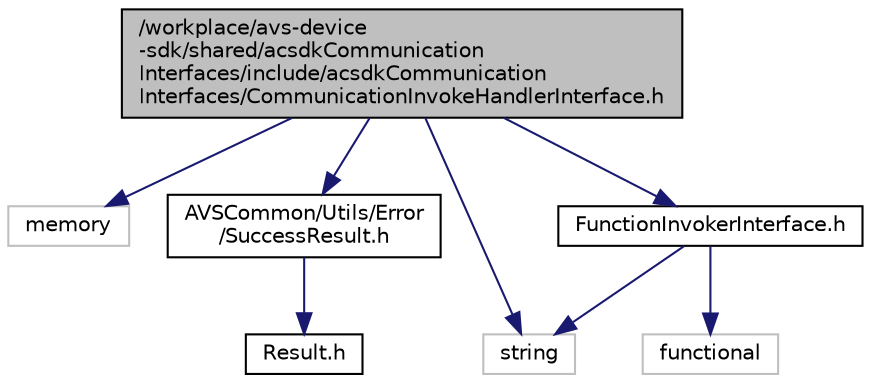 digraph "/workplace/avs-device-sdk/shared/acsdkCommunicationInterfaces/include/acsdkCommunicationInterfaces/CommunicationInvokeHandlerInterface.h"
{
  edge [fontname="Helvetica",fontsize="10",labelfontname="Helvetica",labelfontsize="10"];
  node [fontname="Helvetica",fontsize="10",shape=record];
  Node0 [label="/workplace/avs-device\l-sdk/shared/acsdkCommunication\lInterfaces/include/acsdkCommunication\lInterfaces/CommunicationInvokeHandlerInterface.h",height=0.2,width=0.4,color="black", fillcolor="grey75", style="filled", fontcolor="black"];
  Node0 -> Node1 [color="midnightblue",fontsize="10",style="solid",fontname="Helvetica"];
  Node1 [label="memory",height=0.2,width=0.4,color="grey75", fillcolor="white", style="filled"];
  Node0 -> Node2 [color="midnightblue",fontsize="10",style="solid",fontname="Helvetica"];
  Node2 [label="string",height=0.2,width=0.4,color="grey75", fillcolor="white", style="filled"];
  Node0 -> Node3 [color="midnightblue",fontsize="10",style="solid",fontname="Helvetica"];
  Node3 [label="AVSCommon/Utils/Error\l/SuccessResult.h",height=0.2,width=0.4,color="black", fillcolor="white", style="filled",URL="$_success_result_8h.html"];
  Node3 -> Node4 [color="midnightblue",fontsize="10",style="solid",fontname="Helvetica"];
  Node4 [label="Result.h",height=0.2,width=0.4,color="black", fillcolor="white", style="filled",URL="$_result_8h.html"];
  Node0 -> Node5 [color="midnightblue",fontsize="10",style="solid",fontname="Helvetica"];
  Node5 [label="FunctionInvokerInterface.h",height=0.2,width=0.4,color="black", fillcolor="white", style="filled",URL="$_function_invoker_interface_8h.html"];
  Node5 -> Node6 [color="midnightblue",fontsize="10",style="solid",fontname="Helvetica"];
  Node6 [label="functional",height=0.2,width=0.4,color="grey75", fillcolor="white", style="filled"];
  Node5 -> Node2 [color="midnightblue",fontsize="10",style="solid",fontname="Helvetica"];
}
